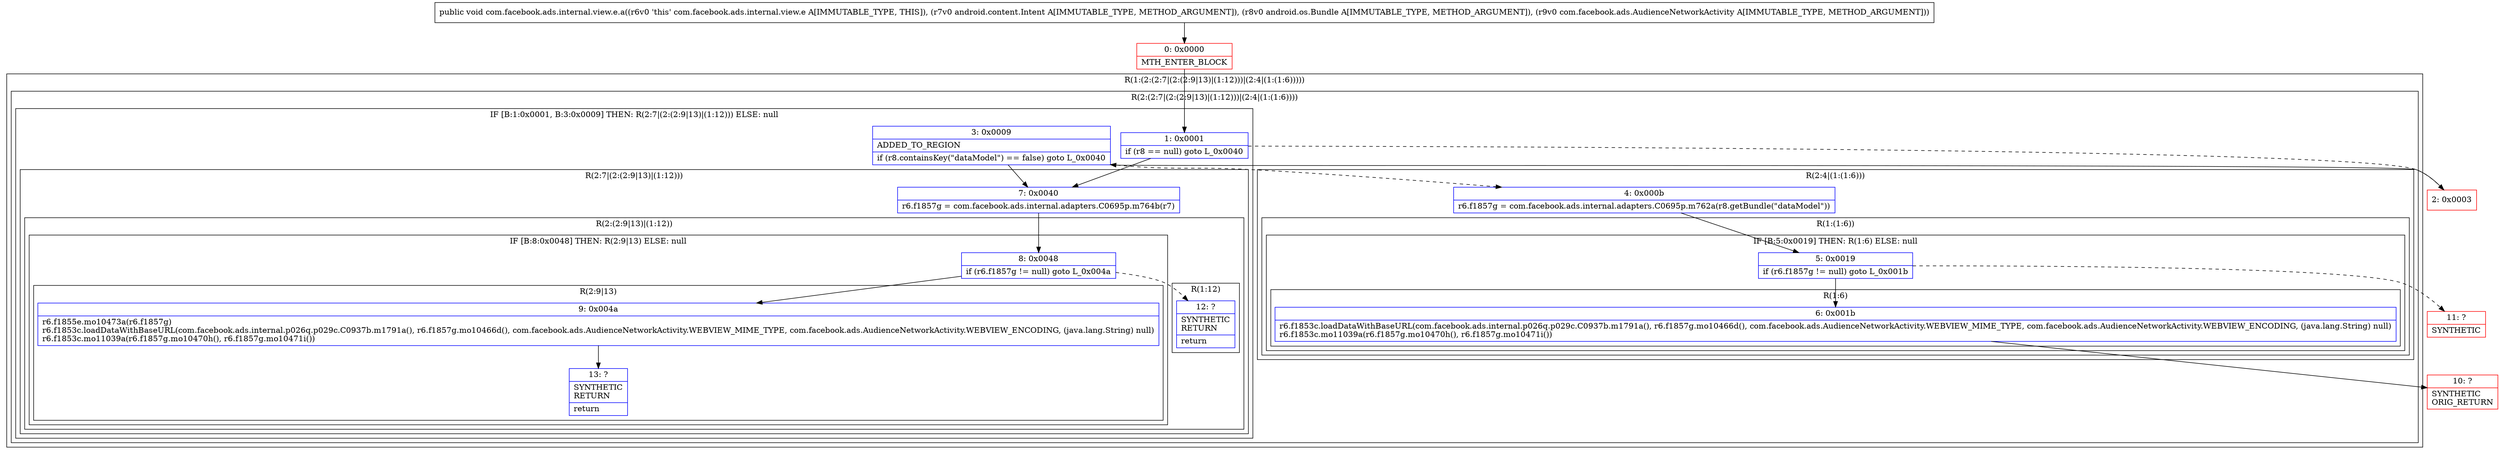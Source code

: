 digraph "CFG forcom.facebook.ads.internal.view.e.a(Landroid\/content\/Intent;Landroid\/os\/Bundle;Lcom\/facebook\/ads\/AudienceNetworkActivity;)V" {
subgraph cluster_Region_1583828426 {
label = "R(1:(2:(2:7|(2:(2:9|13)|(1:12)))|(2:4|(1:(1:6)))))";
node [shape=record,color=blue];
subgraph cluster_Region_1378315575 {
label = "R(2:(2:7|(2:(2:9|13)|(1:12)))|(2:4|(1:(1:6))))";
node [shape=record,color=blue];
subgraph cluster_IfRegion_1560252922 {
label = "IF [B:1:0x0001, B:3:0x0009] THEN: R(2:7|(2:(2:9|13)|(1:12))) ELSE: null";
node [shape=record,color=blue];
Node_1 [shape=record,label="{1\:\ 0x0001|if (r8 == null) goto L_0x0040\l}"];
Node_3 [shape=record,label="{3\:\ 0x0009|ADDED_TO_REGION\l|if (r8.containsKey(\"dataModel\") == false) goto L_0x0040\l}"];
subgraph cluster_Region_655296853 {
label = "R(2:7|(2:(2:9|13)|(1:12)))";
node [shape=record,color=blue];
Node_7 [shape=record,label="{7\:\ 0x0040|r6.f1857g = com.facebook.ads.internal.adapters.C0695p.m764b(r7)\l}"];
subgraph cluster_Region_1138891107 {
label = "R(2:(2:9|13)|(1:12))";
node [shape=record,color=blue];
subgraph cluster_IfRegion_717593341 {
label = "IF [B:8:0x0048] THEN: R(2:9|13) ELSE: null";
node [shape=record,color=blue];
Node_8 [shape=record,label="{8\:\ 0x0048|if (r6.f1857g != null) goto L_0x004a\l}"];
subgraph cluster_Region_169197086 {
label = "R(2:9|13)";
node [shape=record,color=blue];
Node_9 [shape=record,label="{9\:\ 0x004a|r6.f1855e.mo10473a(r6.f1857g)\lr6.f1853c.loadDataWithBaseURL(com.facebook.ads.internal.p026q.p029c.C0937b.m1791a(), r6.f1857g.mo10466d(), com.facebook.ads.AudienceNetworkActivity.WEBVIEW_MIME_TYPE, com.facebook.ads.AudienceNetworkActivity.WEBVIEW_ENCODING, (java.lang.String) null)\lr6.f1853c.mo11039a(r6.f1857g.mo10470h(), r6.f1857g.mo10471i())\l}"];
Node_13 [shape=record,label="{13\:\ ?|SYNTHETIC\lRETURN\l|return\l}"];
}
}
subgraph cluster_Region_1427069864 {
label = "R(1:12)";
node [shape=record,color=blue];
Node_12 [shape=record,label="{12\:\ ?|SYNTHETIC\lRETURN\l|return\l}"];
}
}
}
}
subgraph cluster_Region_116750699 {
label = "R(2:4|(1:(1:6)))";
node [shape=record,color=blue];
Node_4 [shape=record,label="{4\:\ 0x000b|r6.f1857g = com.facebook.ads.internal.adapters.C0695p.m762a(r8.getBundle(\"dataModel\"))\l}"];
subgraph cluster_Region_6359354 {
label = "R(1:(1:6))";
node [shape=record,color=blue];
subgraph cluster_IfRegion_656646758 {
label = "IF [B:5:0x0019] THEN: R(1:6) ELSE: null";
node [shape=record,color=blue];
Node_5 [shape=record,label="{5\:\ 0x0019|if (r6.f1857g != null) goto L_0x001b\l}"];
subgraph cluster_Region_148799281 {
label = "R(1:6)";
node [shape=record,color=blue];
Node_6 [shape=record,label="{6\:\ 0x001b|r6.f1853c.loadDataWithBaseURL(com.facebook.ads.internal.p026q.p029c.C0937b.m1791a(), r6.f1857g.mo10466d(), com.facebook.ads.AudienceNetworkActivity.WEBVIEW_MIME_TYPE, com.facebook.ads.AudienceNetworkActivity.WEBVIEW_ENCODING, (java.lang.String) null)\lr6.f1853c.mo11039a(r6.f1857g.mo10470h(), r6.f1857g.mo10471i())\l}"];
}
}
}
}
}
}
Node_0 [shape=record,color=red,label="{0\:\ 0x0000|MTH_ENTER_BLOCK\l}"];
Node_2 [shape=record,color=red,label="{2\:\ 0x0003}"];
Node_10 [shape=record,color=red,label="{10\:\ ?|SYNTHETIC\lORIG_RETURN\l}"];
Node_11 [shape=record,color=red,label="{11\:\ ?|SYNTHETIC\l}"];
MethodNode[shape=record,label="{public void com.facebook.ads.internal.view.e.a((r6v0 'this' com.facebook.ads.internal.view.e A[IMMUTABLE_TYPE, THIS]), (r7v0 android.content.Intent A[IMMUTABLE_TYPE, METHOD_ARGUMENT]), (r8v0 android.os.Bundle A[IMMUTABLE_TYPE, METHOD_ARGUMENT]), (r9v0 com.facebook.ads.AudienceNetworkActivity A[IMMUTABLE_TYPE, METHOD_ARGUMENT])) }"];
MethodNode -> Node_0;
Node_1 -> Node_2[style=dashed];
Node_1 -> Node_7;
Node_3 -> Node_4[style=dashed];
Node_3 -> Node_7;
Node_7 -> Node_8;
Node_8 -> Node_9;
Node_8 -> Node_12[style=dashed];
Node_9 -> Node_13;
Node_4 -> Node_5;
Node_5 -> Node_6;
Node_5 -> Node_11[style=dashed];
Node_6 -> Node_10;
Node_0 -> Node_1;
Node_2 -> Node_3;
}

